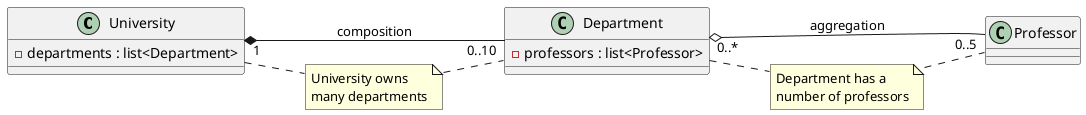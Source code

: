@startuml

left to right direction

class University {
    - departments : list<Department>
}

class Department {
    - professors : list<Professor>
}

class Professor {
}

University "1" *-- "0..10" Department : composition
Department "0..*" o-- "0..5" Professor : aggregation

note "University owns\nmany departments" as N1
University .. N1
N1 .. Department

note "Department has a\nnumber of professors" as N2
Department .. N2
N2 .. Professor

@enduml
